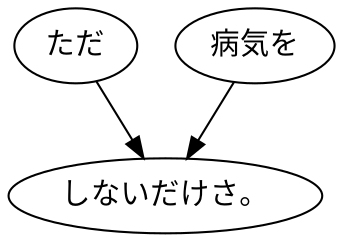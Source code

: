 digraph graph4371 {
	node0 [label="ただ"];
	node1 [label="病気を"];
	node2 [label="しないだけさ。"];
	node0 -> node2;
	node1 -> node2;
}
